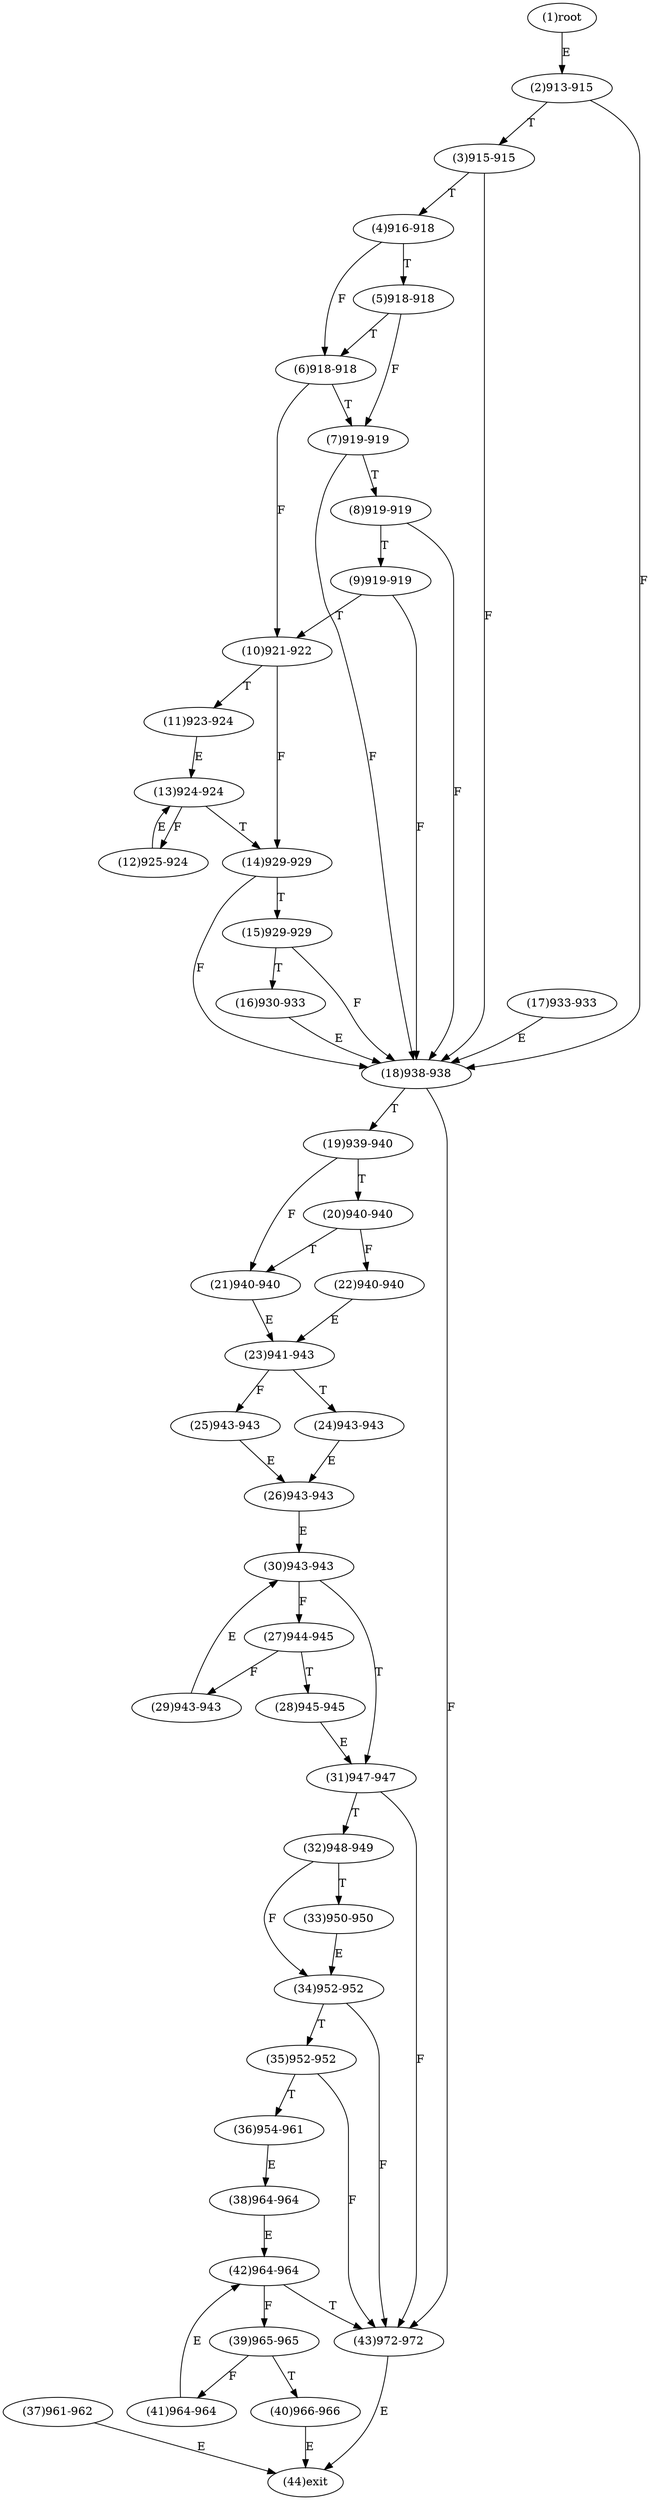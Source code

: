 digraph "" { 
1[ label="(1)root"];
2[ label="(2)913-915"];
3[ label="(3)915-915"];
4[ label="(4)916-918"];
5[ label="(5)918-918"];
6[ label="(6)918-918"];
7[ label="(7)919-919"];
8[ label="(8)919-919"];
9[ label="(9)919-919"];
10[ label="(10)921-922"];
11[ label="(11)923-924"];
12[ label="(12)925-924"];
13[ label="(13)924-924"];
14[ label="(14)929-929"];
15[ label="(15)929-929"];
17[ label="(17)933-933"];
16[ label="(16)930-933"];
19[ label="(19)939-940"];
18[ label="(18)938-938"];
21[ label="(21)940-940"];
20[ label="(20)940-940"];
23[ label="(23)941-943"];
22[ label="(22)940-940"];
25[ label="(25)943-943"];
24[ label="(24)943-943"];
27[ label="(27)944-945"];
26[ label="(26)943-943"];
29[ label="(29)943-943"];
28[ label="(28)945-945"];
31[ label="(31)947-947"];
30[ label="(30)943-943"];
34[ label="(34)952-952"];
35[ label="(35)952-952"];
32[ label="(32)948-949"];
33[ label="(33)950-950"];
38[ label="(38)964-964"];
39[ label="(39)965-965"];
36[ label="(36)954-961"];
37[ label="(37)961-962"];
42[ label="(42)964-964"];
43[ label="(43)972-972"];
40[ label="(40)966-966"];
41[ label="(41)964-964"];
44[ label="(44)exit"];
1->2[ label="E"];
2->18[ label="F"];
2->3[ label="T"];
3->18[ label="F"];
3->4[ label="T"];
4->6[ label="F"];
4->5[ label="T"];
5->7[ label="F"];
5->6[ label="T"];
6->10[ label="F"];
6->7[ label="T"];
7->18[ label="F"];
7->8[ label="T"];
8->18[ label="F"];
8->9[ label="T"];
9->18[ label="F"];
9->10[ label="T"];
10->14[ label="F"];
10->11[ label="T"];
11->13[ label="E"];
12->13[ label="E"];
13->12[ label="F"];
13->14[ label="T"];
14->18[ label="F"];
14->15[ label="T"];
15->18[ label="F"];
15->16[ label="T"];
16->18[ label="E"];
17->18[ label="E"];
18->43[ label="F"];
18->19[ label="T"];
19->21[ label="F"];
19->20[ label="T"];
20->22[ label="F"];
20->21[ label="T"];
21->23[ label="E"];
22->23[ label="E"];
23->25[ label="F"];
23->24[ label="T"];
24->26[ label="E"];
25->26[ label="E"];
26->30[ label="E"];
27->29[ label="F"];
27->28[ label="T"];
28->31[ label="E"];
29->30[ label="E"];
30->27[ label="F"];
30->31[ label="T"];
31->43[ label="F"];
31->32[ label="T"];
32->34[ label="F"];
32->33[ label="T"];
33->34[ label="E"];
34->43[ label="F"];
34->35[ label="T"];
35->43[ label="F"];
35->36[ label="T"];
36->38[ label="E"];
37->44[ label="E"];
38->42[ label="E"];
39->41[ label="F"];
39->40[ label="T"];
40->44[ label="E"];
41->42[ label="E"];
42->39[ label="F"];
42->43[ label="T"];
43->44[ label="E"];
}